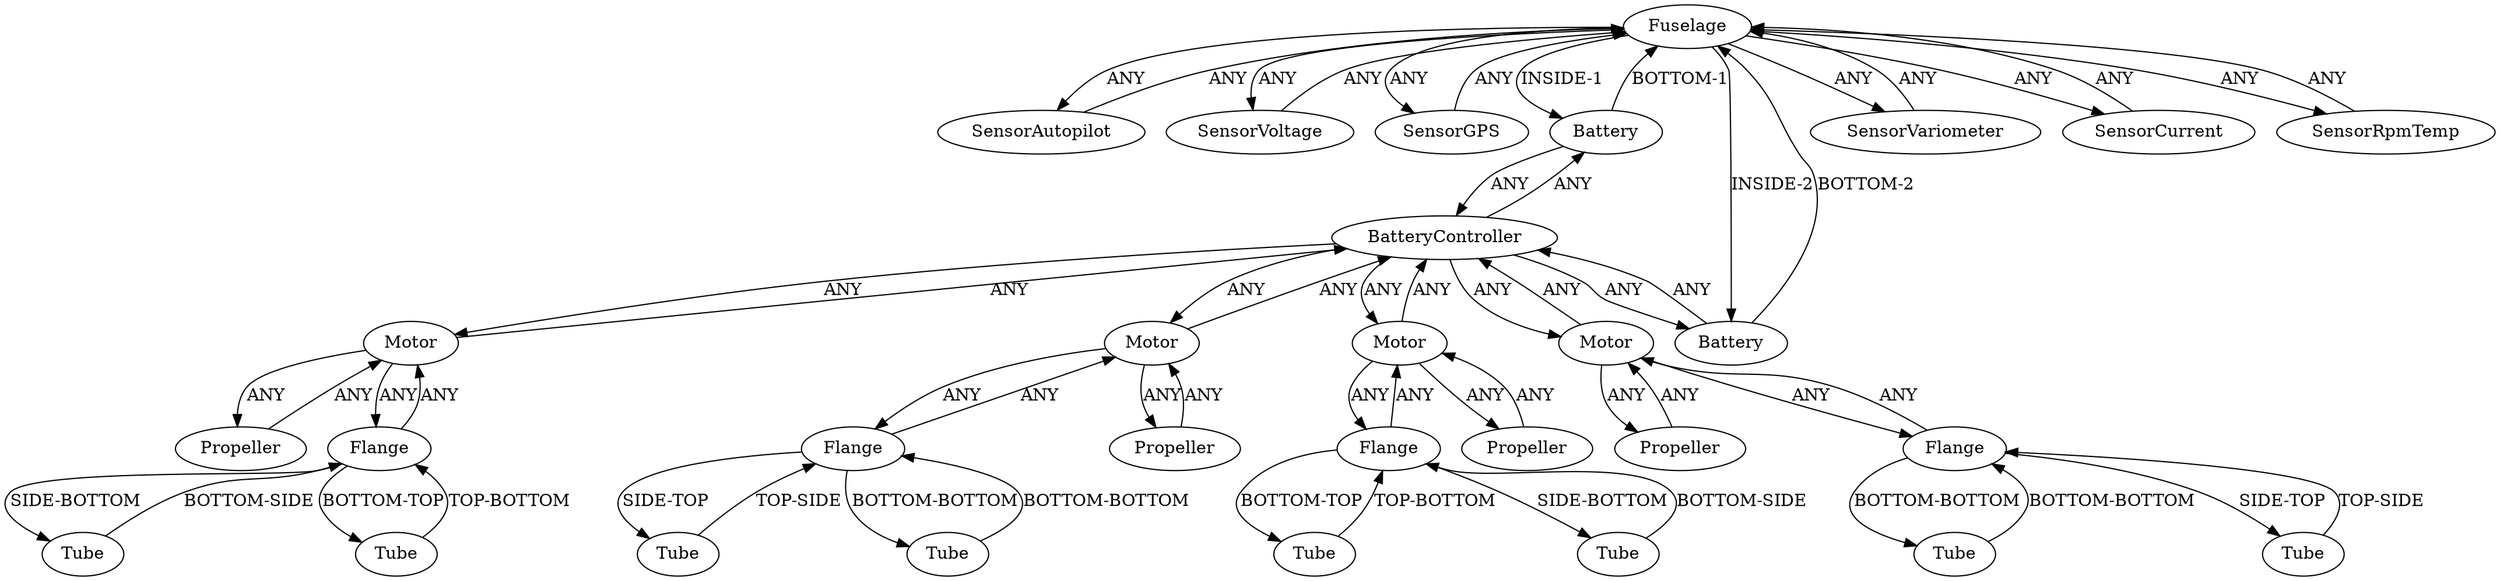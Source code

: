 /* Created by igraph 0.10.2 */
digraph {
  0 [
    instance=Fuselage_instance_1
    label=Fuselage
  ];
  1 [
    instance=Tube_instance_1
    label=Tube
  ];
  2 [
    instance=Tube_instance_2
    label=Tube
  ];
  3 [
    instance=Flange_instance_1
    label=Flange
  ];
  4 [
    instance=Tube_instance_4
    label=Tube
  ];
  5 [
    instance=Tube_instance_5
    label=Tube
  ];
  6 [
    instance=Motor_instance_1
    label=Motor
  ];
  7 [
    instance=SensorAutopilot_instance_1
    label=SensorAutopilot
  ];
  8 [
    instance=Propeller_instance_1
    label=Propeller
  ];
  9 [
    instance=Flange_instance_2
    label=Flange
  ];
  10 [
    instance=SensorVoltage_instance_1
    label=SensorVoltage
  ];
  11 [
    instance=Propeller_instance_2
    label=Propeller
  ];
  12 [
    instance=Motor_instance_2
    label=Motor
  ];
  13 [
    instance=Motor_instance_3
    label=Motor
  ];
  14 [
    instance=Flange_instance_3
    label=Flange
  ];
  15 [
    instance=Propeller_instance_3
    label=Propeller
  ];
  16 [
    instance=Flange_instance_4
    label=Flange
  ];
  17 [
    instance=SensorGPS_instance_1
    label=SensorGPS
  ];
  18 [
    instance=Battery_instance_1
    label=Battery
  ];
  19 [
    instance=SensorVariometer_instance_1
    label=SensorVariometer
  ];
  20 [
    instance=Battery_instance_2
    label=Battery
  ];
  21 [
    instance=Tube_instance_15
    label=Tube
  ];
  22 [
    instance=Tube_instance_16
    label=Tube
  ];
  23 [
    instance=Tube_instance_18
    label=Tube
  ];
  24 [
    instance=SensorCurrent_instance_1
    label=SensorCurrent
  ];
  25 [
    instance=Tube_instance_19
    label=Tube
  ];
  26 [
    instance=Motor_instance_4
    label=Motor
  ];
  27 [
    instance=Propeller_instance_4
    label=Propeller
  ];
  28 [
    instance=BatteryController_instance_1
    label=BatteryController
  ];
  29 [
    instance=SensorRpmTemp_instance_1
    label=SensorRpmTemp
  ];

  0 -> 7 [
    label=ANY
  ];
  0 -> 10 [
    label=ANY
  ];
  0 -> 17 [
    label=ANY
  ];
  0 -> 18 [
    label="INSIDE-1"
  ];
  0 -> 19 [
    label=ANY
  ];
  0 -> 20 [
    label="INSIDE-2"
  ];
  0 -> 24 [
    label=ANY
  ];
  0 -> 29 [
    label=ANY
  ];
  1 -> 16 [
    label="BOTTOM-SIDE"
  ];
  2 -> 14 [
    label="BOTTOM-BOTTOM"
  ];
  3 -> 4 [
    label="SIDE-TOP"
  ];
  3 -> 6 [
    label=ANY
  ];
  3 -> 22 [
    label="BOTTOM-BOTTOM"
  ];
  4 -> 3 [
    label="TOP-SIDE"
  ];
  5 -> 14 [
    label="TOP-SIDE"
  ];
  6 -> 3 [
    label=ANY
  ];
  6 -> 8 [
    label=ANY
  ];
  6 -> 28 [
    label=ANY
  ];
  7 -> 0 [
    label=ANY
  ];
  8 -> 6 [
    label=ANY
  ];
  9 -> 21 [
    label="BOTTOM-TOP"
  ];
  9 -> 23 [
    label="SIDE-BOTTOM"
  ];
  9 -> 26 [
    label=ANY
  ];
  10 -> 0 [
    label=ANY
  ];
  11 -> 12 [
    label=ANY
  ];
  12 -> 11 [
    label=ANY
  ];
  12 -> 14 [
    label=ANY
  ];
  12 -> 28 [
    label=ANY
  ];
  13 -> 15 [
    label=ANY
  ];
  13 -> 16 [
    label=ANY
  ];
  13 -> 28 [
    label=ANY
  ];
  14 -> 2 [
    label="BOTTOM-BOTTOM"
  ];
  14 -> 5 [
    label="SIDE-TOP"
  ];
  14 -> 12 [
    label=ANY
  ];
  15 -> 13 [
    label=ANY
  ];
  16 -> 1 [
    label="SIDE-BOTTOM"
  ];
  16 -> 13 [
    label=ANY
  ];
  16 -> 25 [
    label="BOTTOM-TOP"
  ];
  17 -> 0 [
    label=ANY
  ];
  18 -> 0 [
    label="BOTTOM-1"
  ];
  18 -> 28 [
    label=ANY
  ];
  19 -> 0 [
    label=ANY
  ];
  20 -> 0 [
    label="BOTTOM-2"
  ];
  20 -> 28 [
    label=ANY
  ];
  21 -> 9 [
    label="TOP-BOTTOM"
  ];
  22 -> 3 [
    label="BOTTOM-BOTTOM"
  ];
  23 -> 9 [
    label="BOTTOM-SIDE"
  ];
  24 -> 0 [
    label=ANY
  ];
  25 -> 16 [
    label="TOP-BOTTOM"
  ];
  26 -> 9 [
    label=ANY
  ];
  26 -> 27 [
    label=ANY
  ];
  26 -> 28 [
    label=ANY
  ];
  27 -> 26 [
    label=ANY
  ];
  28 -> 6 [
    label=ANY
  ];
  28 -> 12 [
    label=ANY
  ];
  28 -> 13 [
    label=ANY
  ];
  28 -> 18 [
    label=ANY
  ];
  28 -> 20 [
    label=ANY
  ];
  28 -> 26 [
    label=ANY
  ];
  29 -> 0 [
    label=ANY
  ];
}
